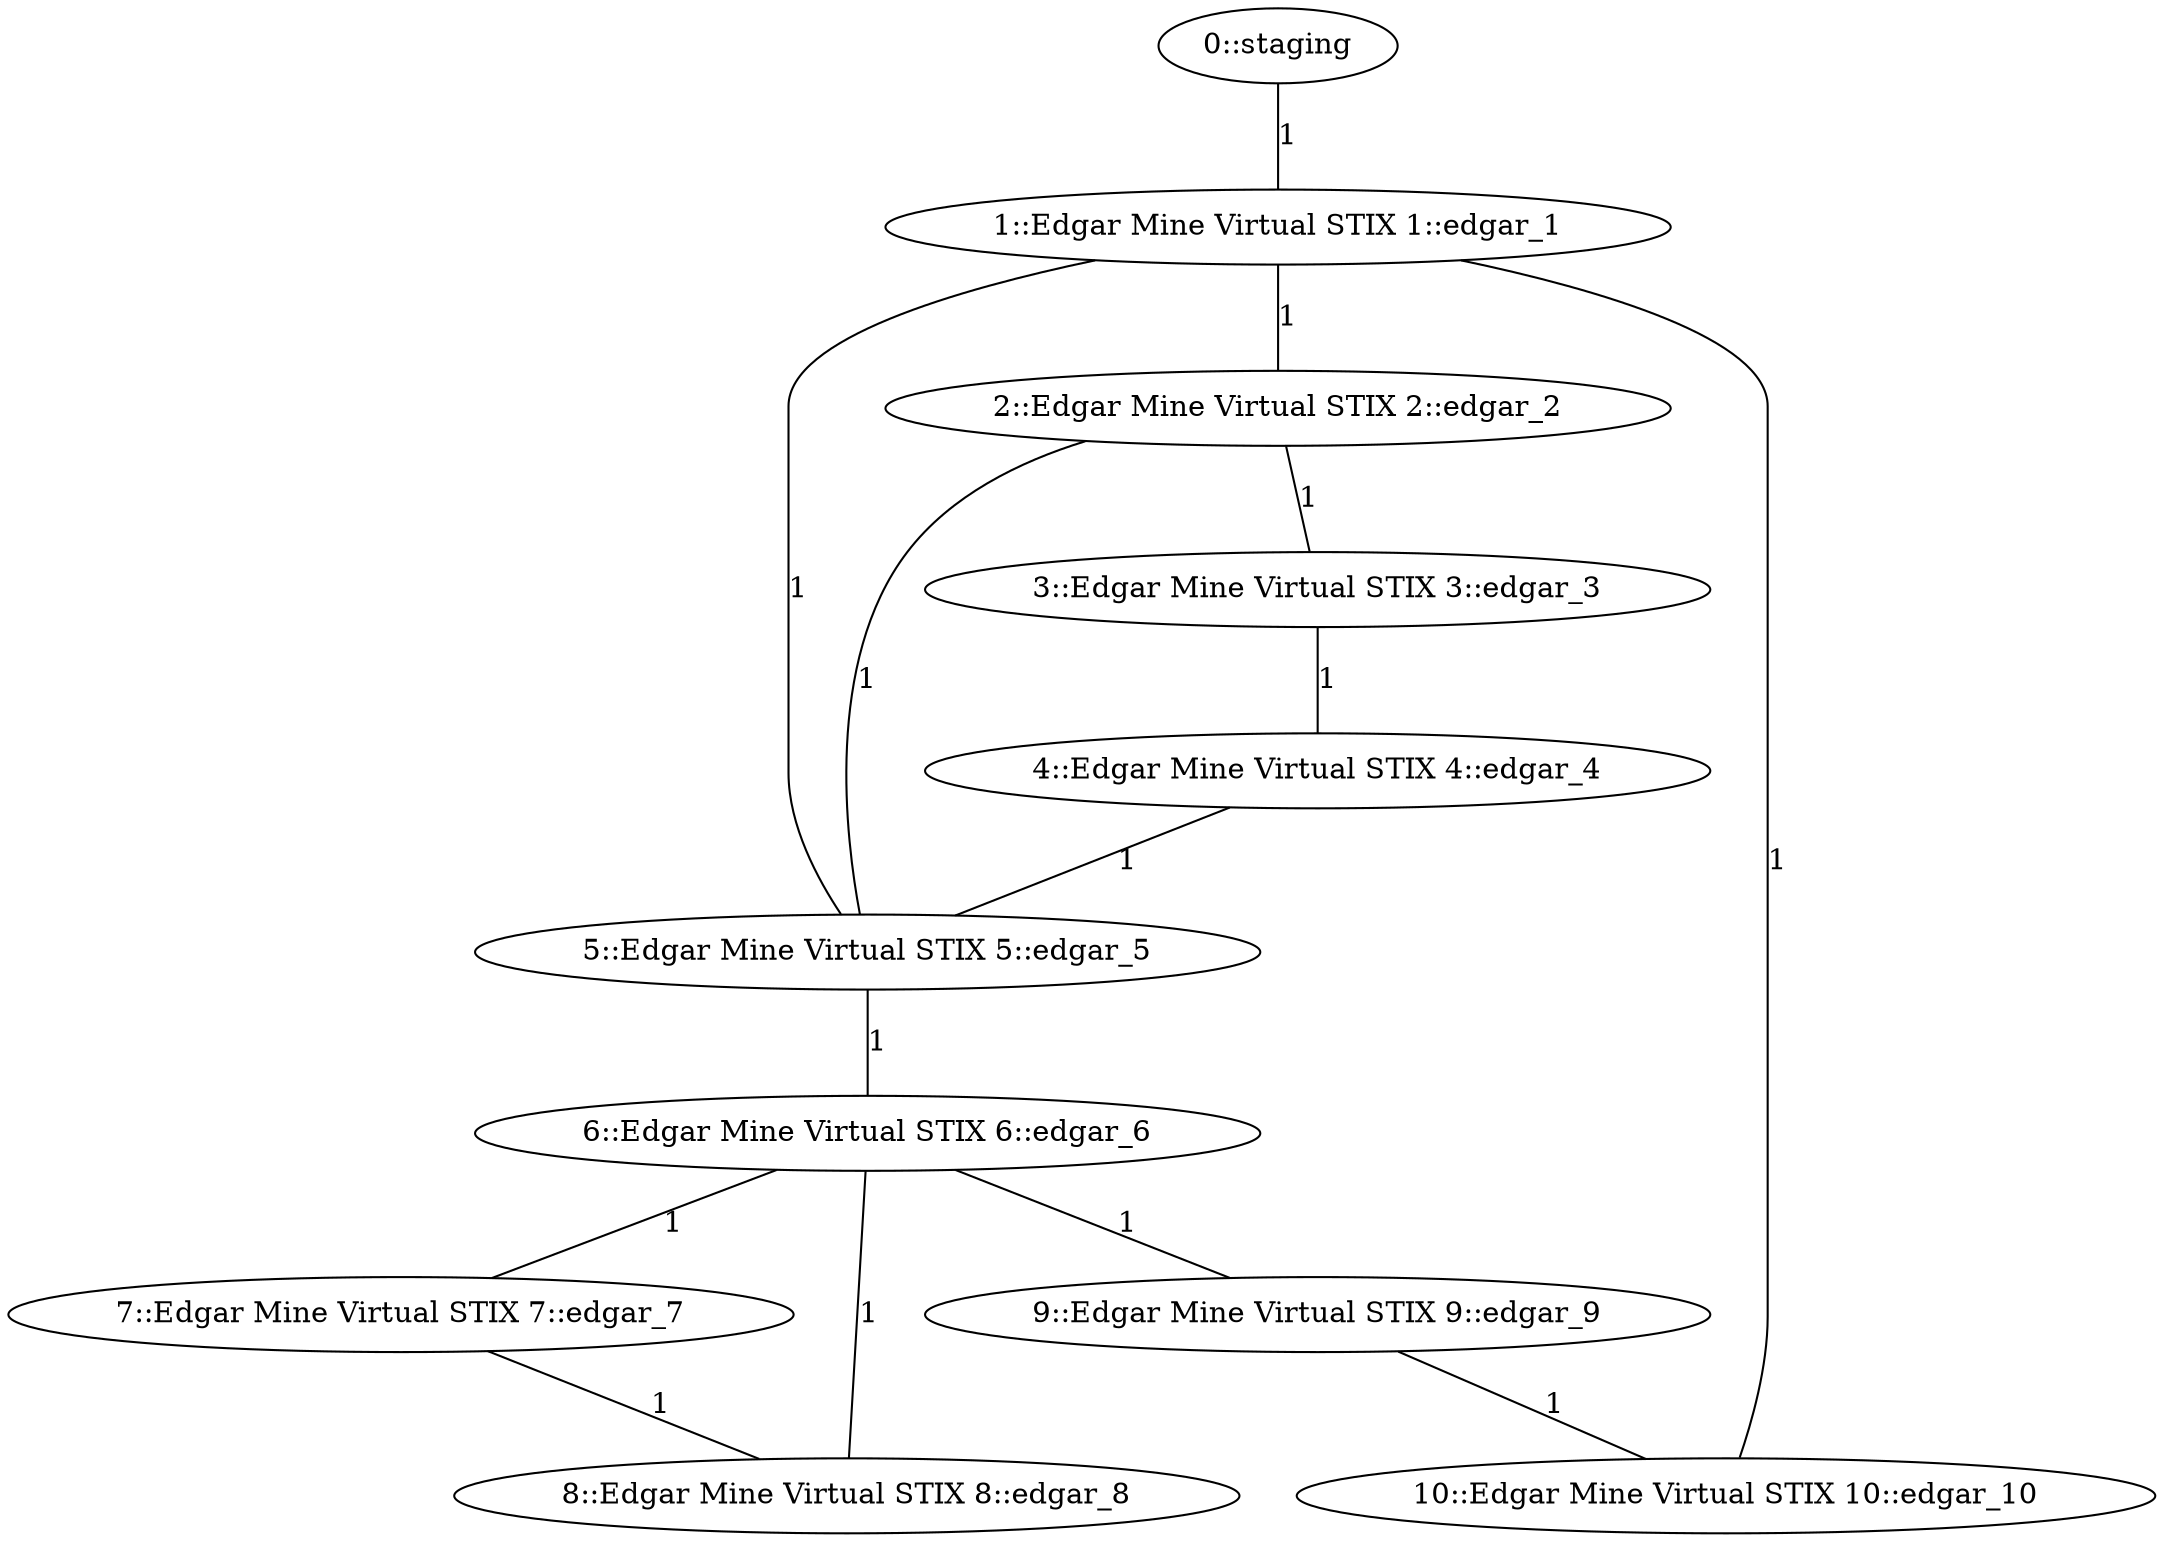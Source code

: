
/* Visibility graph for edgar_mine_models.world */

graph {
  /* ==== Vertices ==== */

  /* Base station / Staging area*/
  0   [label="0::staging"];

  1   [label="1::Edgar Mine Virtual STIX 1::edgar_1"];
  2   [label="2::Edgar Mine Virtual STIX 2::edgar_2"];
  3   [label="3::Edgar Mine Virtual STIX 3::edgar_3"];
  4   [label="4::Edgar Mine Virtual STIX 4::edgar_4"];
  5   [label="5::Edgar Mine Virtual STIX 5::edgar_5"];
  6   [label="6::Edgar Mine Virtual STIX 6::edgar_6"];
  7   [label="7::Edgar Mine Virtual STIX 7::edgar_7"];
  8   [label="8::Edgar Mine Virtual STIX 8::edgar_8"];
  9   [label="9::Edgar Mine Virtual STIX 9::edgar_9"];
  10   [label="10::Edgar Mine Virtual STIX 10::edgar_10"];

  /* ==== Edges ==== */

  /* Base station */
  0 -- 1  [label=1];

  1 -- 5  [label=1];
  5 -- 6  [label=1];
  6 -- 7  [label=1];
  7 -- 8  [label=1];
  8 -- 6  [label=1];
  6 -- 9  [label=1];
  9 -- 10  [label=1];
  10 -- 1  [label=1];

  1 -- 2  [label=1];
  2 -- 3  [label=1];
  3 -- 4  [label=1];
  4 -- 5  [label=1];
  5 -- 2  [label=1];
}
